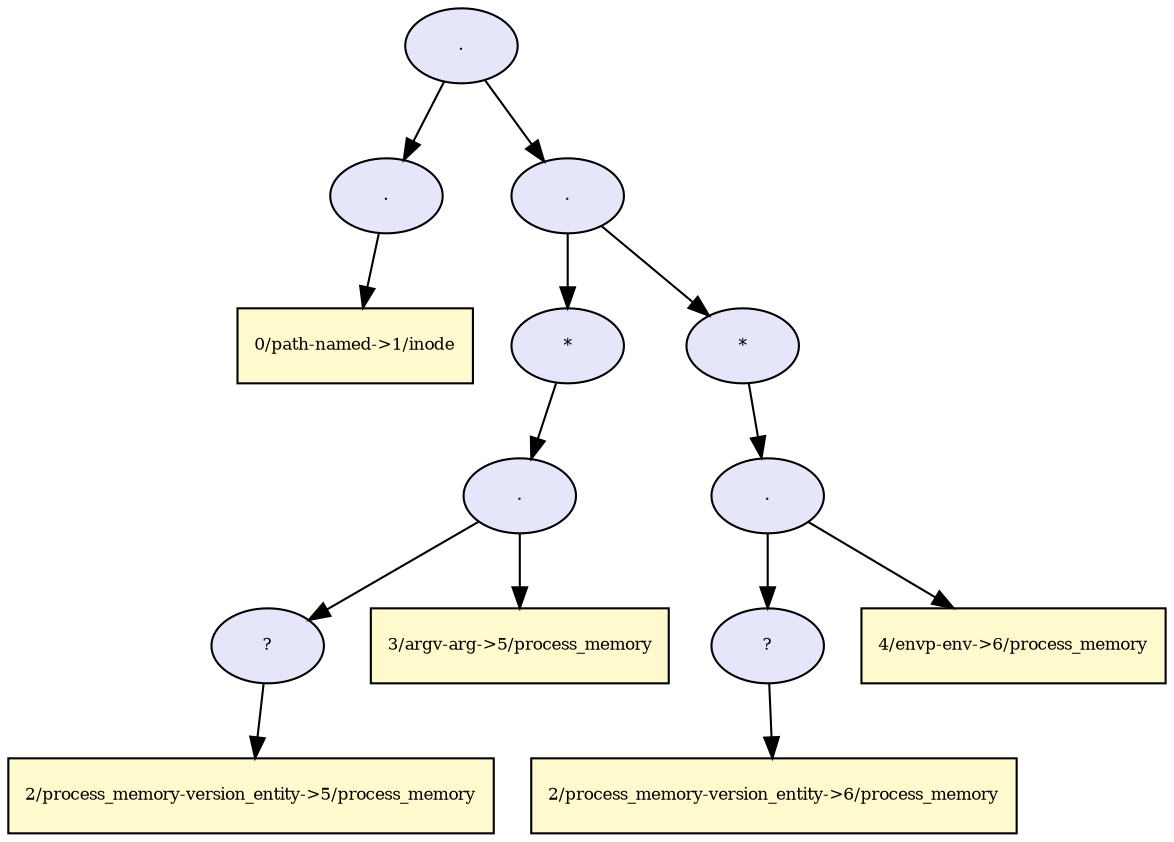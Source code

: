 digraph RGL__DirectedAdjacencyGraph {13[fontsize = 8,label = ".",shape = ellipse, fillcolor="#e6e6fa", style = filled]

13 -> 1[fontsize = 8, color="#000000"]

1[fontsize = 8,label = ".",shape = ellipse, fillcolor="#e6e6fa", style = filled]

1 -> 0[fontsize = 8, color="#000000"]

0[fontsize = 8,label = "0/path-named->1/inode",shape = rectangle, fillcolor="#fffacd", style = filled]

13 -> 12[fontsize = 8, color="#000000"]

12[fontsize = 8,label = ".",shape = ellipse, fillcolor="#e6e6fa", style = filled]

12 -> 10[fontsize = 8, color="#000000"]

10[fontsize = 8,label = "*",shape = ellipse, fillcolor="#e6e6fa", style = filled]

10 -> 5[fontsize = 8, color="#000000"]

5[fontsize = 8,label = ".",shape = ellipse, fillcolor="#e6e6fa", style = filled]

5 -> 3[fontsize = 8, color="#000000"]

3[fontsize = 8,label = "?",shape = ellipse, fillcolor="#e6e6fa", style = filled]

3 -> 2[fontsize = 8, color="#000000"]

2[fontsize = 8,label = "2/process_memory-version_entity->5/process_memory",shape = rectangle, fillcolor="#fffacd", style = filled]

5 -> 4[fontsize = 8, color="#000000"]

4[fontsize = 8,label = "3/argv-arg->5/process_memory",shape = rectangle, fillcolor="#fffacd", style = filled]

12 -> 11[fontsize = 8, color="#000000"]

11[fontsize = 8,label = "*",shape = ellipse, fillcolor="#e6e6fa", style = filled]

11 -> 9[fontsize = 8, color="#000000"]

9[fontsize = 8,label = ".",shape = ellipse, fillcolor="#e6e6fa", style = filled]

9 -> 7[fontsize = 8, color="#000000"]

7[fontsize = 8,label = "?",shape = ellipse, fillcolor="#e6e6fa", style = filled]

7 -> 6[fontsize = 8, color="#000000"]

6[fontsize = 8,label = "2/process_memory-version_entity->6/process_memory",shape = rectangle, fillcolor="#fffacd", style = filled]

9 -> 8[fontsize = 8, color="#000000"]

8[fontsize = 8,label = "4/envp-env->6/process_memory",shape = rectangle, fillcolor="#fffacd", style = filled]

}